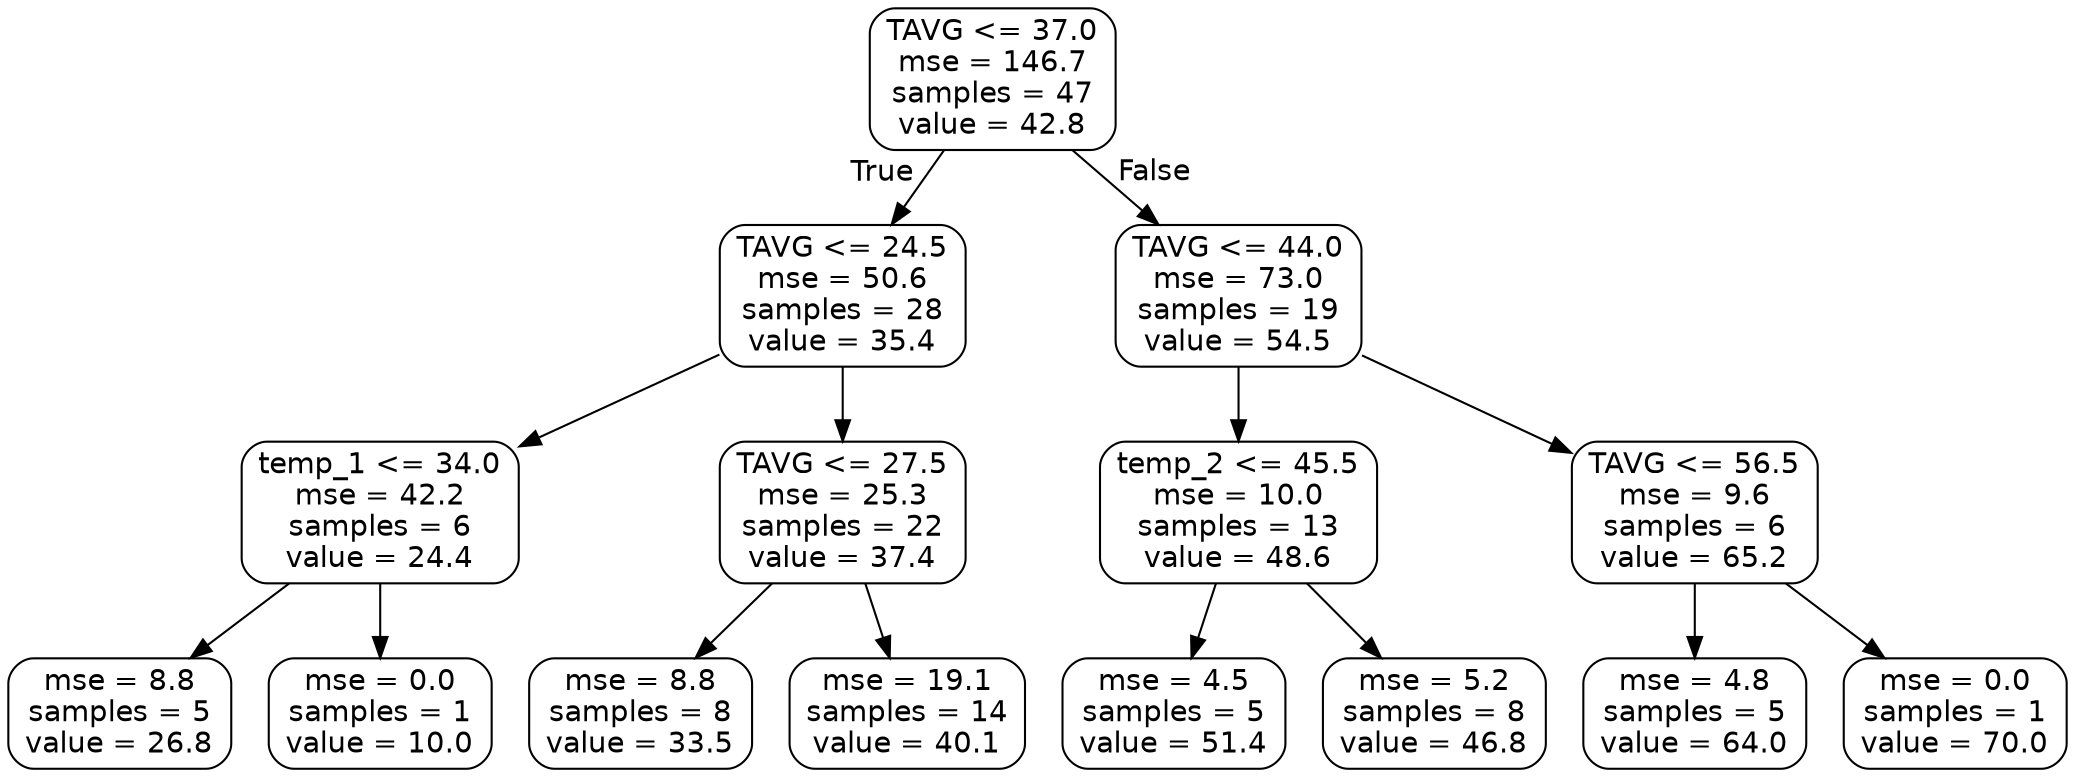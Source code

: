 digraph Tree {
node [shape=box, style="rounded", color="black", fontname=helvetica] ;
edge [fontname=helvetica] ;
0 [label="TAVG <= 37.0\nmse = 146.7\nsamples = 47\nvalue = 42.8"] ;
1 [label="TAVG <= 24.5\nmse = 50.6\nsamples = 28\nvalue = 35.4"] ;
0 -> 1 [labeldistance=2.5, labelangle=45, headlabel="True"] ;
2 [label="temp_1 <= 34.0\nmse = 42.2\nsamples = 6\nvalue = 24.4"] ;
1 -> 2 ;
3 [label="mse = 8.8\nsamples = 5\nvalue = 26.8"] ;
2 -> 3 ;
4 [label="mse = 0.0\nsamples = 1\nvalue = 10.0"] ;
2 -> 4 ;
5 [label="TAVG <= 27.5\nmse = 25.3\nsamples = 22\nvalue = 37.4"] ;
1 -> 5 ;
6 [label="mse = 8.8\nsamples = 8\nvalue = 33.5"] ;
5 -> 6 ;
7 [label="mse = 19.1\nsamples = 14\nvalue = 40.1"] ;
5 -> 7 ;
8 [label="TAVG <= 44.0\nmse = 73.0\nsamples = 19\nvalue = 54.5"] ;
0 -> 8 [labeldistance=2.5, labelangle=-45, headlabel="False"] ;
9 [label="temp_2 <= 45.5\nmse = 10.0\nsamples = 13\nvalue = 48.6"] ;
8 -> 9 ;
10 [label="mse = 4.5\nsamples = 5\nvalue = 51.4"] ;
9 -> 10 ;
11 [label="mse = 5.2\nsamples = 8\nvalue = 46.8"] ;
9 -> 11 ;
12 [label="TAVG <= 56.5\nmse = 9.6\nsamples = 6\nvalue = 65.2"] ;
8 -> 12 ;
13 [label="mse = 4.8\nsamples = 5\nvalue = 64.0"] ;
12 -> 13 ;
14 [label="mse = 0.0\nsamples = 1\nvalue = 70.0"] ;
12 -> 14 ;
}